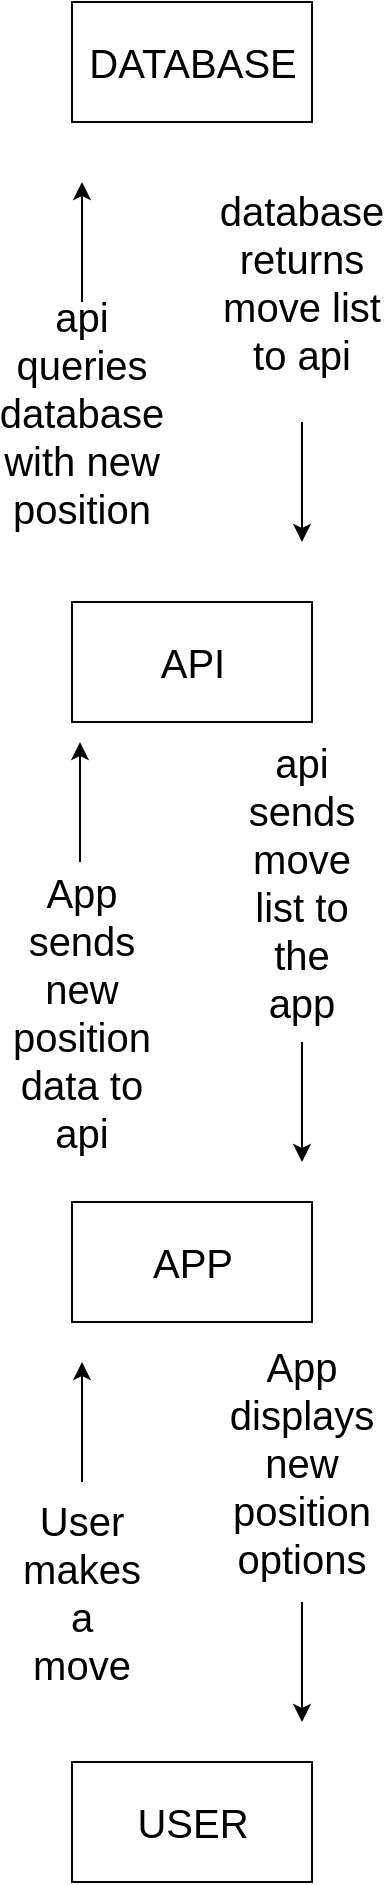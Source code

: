 <mxfile version="20.8.8"><diagram name="Page-1" id="TWud9or_tQL3aMvGsAWd"><mxGraphModel dx="1191" dy="1114" grid="1" gridSize="10" guides="1" tooltips="1" connect="1" arrows="1" fold="1" page="1" pageScale="1" pageWidth="850" pageHeight="1100" math="0" shadow="0"><root><mxCell id="0"/><mxCell id="1" parent="0"/><mxCell id="RQdMGNAtusnSl3-oSaWr-1" value="" style="rounded=0;whiteSpace=wrap;html=1;" vertex="1" parent="1"><mxGeometry x="365" y="890" width="120" height="60" as="geometry"/></mxCell><mxCell id="RQdMGNAtusnSl3-oSaWr-2" value="USER" style="text;html=1;align=center;verticalAlign=middle;rounded=0;fontColor=#000000;labelBackgroundColor=none;fontSize=20;" vertex="1" parent="1"><mxGeometry x="370" y="900" width="110" height="40" as="geometry"/></mxCell><mxCell id="RQdMGNAtusnSl3-oSaWr-5" value="" style="rounded=0;whiteSpace=wrap;html=1;" vertex="1" parent="1"><mxGeometry x="365" y="10" width="120" height="60" as="geometry"/></mxCell><mxCell id="RQdMGNAtusnSl3-oSaWr-6" value="DATABASE" style="text;html=1;align=center;verticalAlign=middle;rounded=0;fontColor=#000000;labelBackgroundColor=none;fontSize=20;" vertex="1" parent="1"><mxGeometry x="370" y="20" width="110" height="40" as="geometry"/></mxCell><mxCell id="RQdMGNAtusnSl3-oSaWr-9" value="" style="rounded=0;whiteSpace=wrap;html=1;" vertex="1" parent="1"><mxGeometry x="365" y="610" width="120" height="60" as="geometry"/></mxCell><mxCell id="RQdMGNAtusnSl3-oSaWr-10" value="APP" style="text;html=1;align=center;verticalAlign=middle;rounded=0;fontColor=#000000;labelBackgroundColor=none;fontSize=20;" vertex="1" parent="1"><mxGeometry x="370" y="620" width="110" height="40" as="geometry"/></mxCell><mxCell id="RQdMGNAtusnSl3-oSaWr-11" value="" style="rounded=0;whiteSpace=wrap;html=1;" vertex="1" parent="1"><mxGeometry x="365" y="310" width="120" height="60" as="geometry"/></mxCell><mxCell id="RQdMGNAtusnSl3-oSaWr-12" value="API" style="text;html=1;align=center;verticalAlign=middle;rounded=0;fontColor=#000000;labelBackgroundColor=none;fontSize=20;" vertex="1" parent="1"><mxGeometry x="370" y="320" width="110" height="40" as="geometry"/></mxCell><mxCell id="RQdMGNAtusnSl3-oSaWr-13" value="" style="endArrow=classic;html=1;rounded=0;fontSize=20;fontColor=#000000;" edge="1" parent="1"><mxGeometry width="50" height="50" relative="1" as="geometry"><mxPoint x="370" y="750" as="sourcePoint"/><mxPoint x="370" y="690" as="targetPoint"/></mxGeometry></mxCell><mxCell id="RQdMGNAtusnSl3-oSaWr-14" value="" style="endArrow=classic;html=1;rounded=0;fontSize=20;fontColor=#000000;" edge="1" parent="1"><mxGeometry width="50" height="50" relative="1" as="geometry"><mxPoint x="480" y="810" as="sourcePoint"/><mxPoint x="480" y="870" as="targetPoint"/></mxGeometry></mxCell><mxCell id="RQdMGNAtusnSl3-oSaWr-15" value="User makes a move" style="text;html=1;strokeColor=none;fillColor=none;align=center;verticalAlign=middle;whiteSpace=wrap;rounded=0;fontSize=20;fontColor=#000000;" vertex="1" parent="1"><mxGeometry x="340" y="770" width="60" height="70" as="geometry"/></mxCell><mxCell id="RQdMGNAtusnSl3-oSaWr-16" value="App displays new position options" style="text;html=1;strokeColor=none;fillColor=none;align=center;verticalAlign=middle;whiteSpace=wrap;rounded=0;fontSize=20;fontColor=#000000;" vertex="1" parent="1"><mxGeometry x="450" y="700" width="60" height="80" as="geometry"/></mxCell><mxCell id="RQdMGNAtusnSl3-oSaWr-17" value="" style="endArrow=classic;html=1;rounded=0;fontSize=20;fontColor=#000000;" edge="1" parent="1"><mxGeometry width="50" height="50" relative="1" as="geometry"><mxPoint x="369" y="440" as="sourcePoint"/><mxPoint x="369" y="380" as="targetPoint"/></mxGeometry></mxCell><mxCell id="RQdMGNAtusnSl3-oSaWr-18" value="" style="endArrow=classic;html=1;rounded=0;fontSize=20;fontColor=#000000;" edge="1" parent="1"><mxGeometry width="50" height="50" relative="1" as="geometry"><mxPoint x="480" y="530" as="sourcePoint"/><mxPoint x="480" y="590" as="targetPoint"/></mxGeometry></mxCell><mxCell id="RQdMGNAtusnSl3-oSaWr-19" value="App sends new position data to api" style="text;html=1;strokeColor=none;fillColor=none;align=center;verticalAlign=middle;whiteSpace=wrap;rounded=0;fontSize=20;fontColor=#000000;" vertex="1" parent="1"><mxGeometry x="340" y="450" width="60" height="130" as="geometry"/></mxCell><mxCell id="RQdMGNAtusnSl3-oSaWr-20" value="api sends move list to the app" style="text;html=1;strokeColor=none;fillColor=none;align=center;verticalAlign=middle;whiteSpace=wrap;rounded=0;fontSize=20;fontColor=#000000;" vertex="1" parent="1"><mxGeometry x="450" y="410" width="60" height="80" as="geometry"/></mxCell><mxCell id="RQdMGNAtusnSl3-oSaWr-21" value="" style="endArrow=classic;html=1;rounded=0;fontSize=20;fontColor=#000000;" edge="1" parent="1"><mxGeometry width="50" height="50" relative="1" as="geometry"><mxPoint x="370" y="160" as="sourcePoint"/><mxPoint x="370" y="100" as="targetPoint"/></mxGeometry></mxCell><mxCell id="RQdMGNAtusnSl3-oSaWr-22" value="" style="endArrow=classic;html=1;rounded=0;fontSize=20;fontColor=#000000;" edge="1" parent="1"><mxGeometry width="50" height="50" relative="1" as="geometry"><mxPoint x="480" y="220" as="sourcePoint"/><mxPoint x="480" y="280" as="targetPoint"/></mxGeometry></mxCell><mxCell id="RQdMGNAtusnSl3-oSaWr-23" value="api queries database with new position" style="text;html=1;strokeColor=none;fillColor=none;align=center;verticalAlign=middle;whiteSpace=wrap;rounded=0;fontSize=20;fontColor=#000000;" vertex="1" parent="1"><mxGeometry x="340" y="180" width="60" height="70" as="geometry"/></mxCell><mxCell id="RQdMGNAtusnSl3-oSaWr-24" value="database returns move list to api" style="text;html=1;strokeColor=none;fillColor=none;align=center;verticalAlign=middle;whiteSpace=wrap;rounded=0;fontSize=20;fontColor=#000000;" vertex="1" parent="1"><mxGeometry x="450" y="110" width="60" height="80" as="geometry"/></mxCell></root></mxGraphModel></diagram></mxfile>